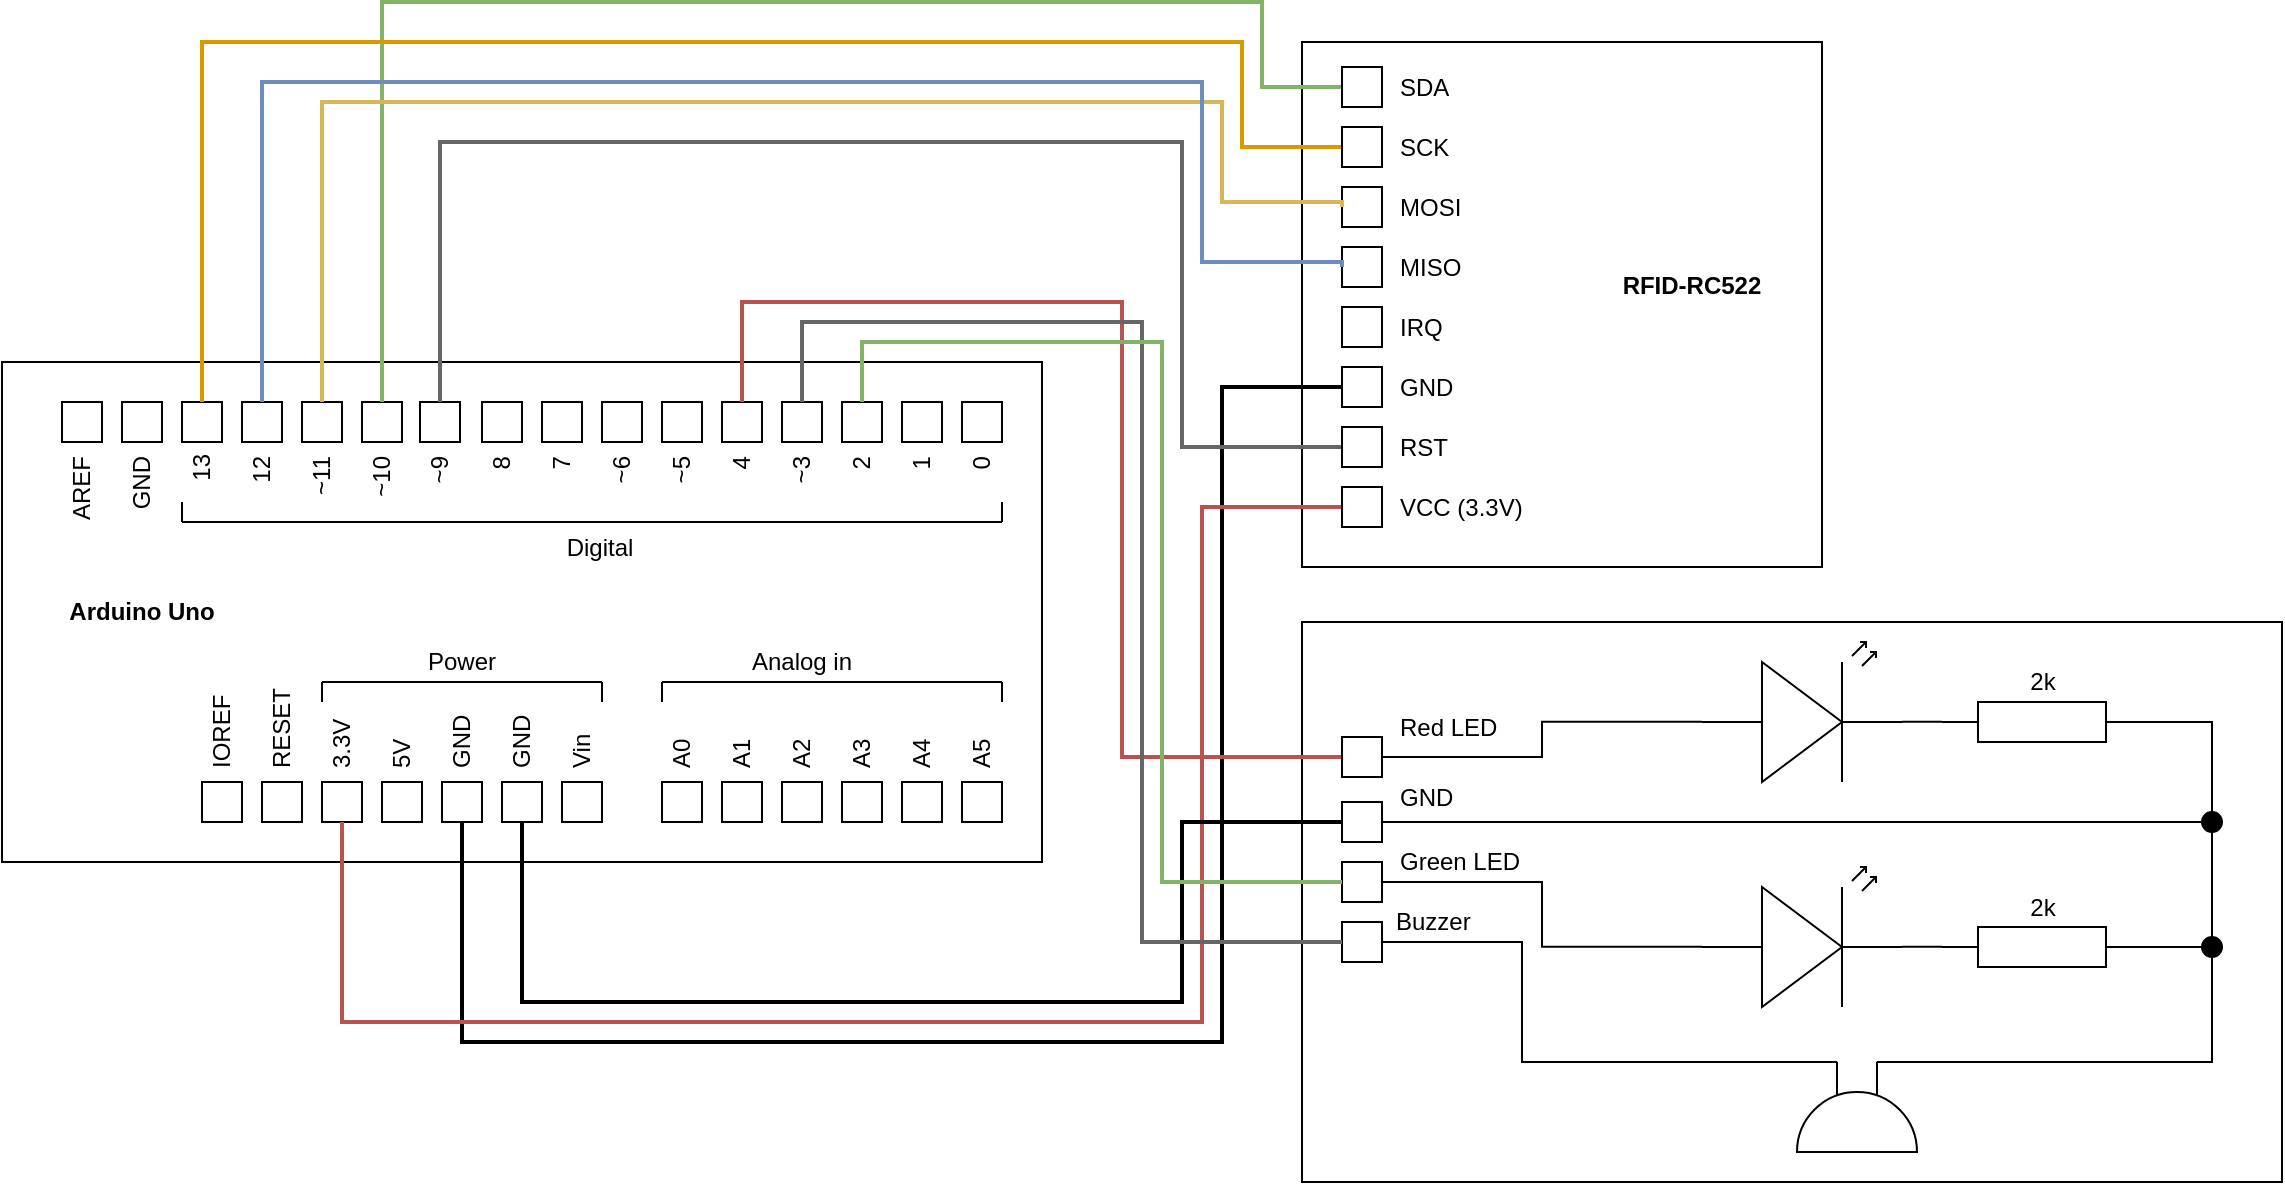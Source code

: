 <mxfile version="22.1.2" type="device">
  <diagram name="Page-1" id="_qJinIQzstOohLwm20Lk">
    <mxGraphModel dx="1085" dy="681" grid="1" gridSize="10" guides="1" tooltips="1" connect="1" arrows="1" fold="1" page="1" pageScale="1" pageWidth="827" pageHeight="1169" math="0" shadow="0">
      <root>
        <mxCell id="0" />
        <mxCell id="1" parent="0" />
        <mxCell id="a83SvOJ-w9ohZkBESW94-158" value="" style="rounded=0;whiteSpace=wrap;html=1;" vertex="1" parent="1">
          <mxGeometry x="760" y="410" width="490" height="280" as="geometry" />
        </mxCell>
        <mxCell id="a83SvOJ-w9ohZkBESW94-147" value="" style="rounded=0;whiteSpace=wrap;html=1;" vertex="1" parent="1">
          <mxGeometry x="760" y="120" width="260" height="262.5" as="geometry" />
        </mxCell>
        <mxCell id="a83SvOJ-w9ohZkBESW94-105" value="" style="rounded=0;whiteSpace=wrap;html=1;" vertex="1" parent="1">
          <mxGeometry x="110" y="280" width="520" height="250" as="geometry" />
        </mxCell>
        <mxCell id="a83SvOJ-w9ohZkBESW94-3" value="" style="whiteSpace=wrap;html=1;aspect=fixed;" vertex="1" parent="1">
          <mxGeometry x="210" y="490" width="20" height="20" as="geometry" />
        </mxCell>
        <mxCell id="a83SvOJ-w9ohZkBESW94-4" value="IOREF" style="text;html=1;strokeColor=none;fillColor=none;align=left;verticalAlign=middle;whiteSpace=wrap;rounded=0;rotation=-90;" vertex="1" parent="1">
          <mxGeometry x="195" y="450" width="50" height="20" as="geometry" />
        </mxCell>
        <mxCell id="a83SvOJ-w9ohZkBESW94-5" value="" style="whiteSpace=wrap;html=1;aspect=fixed;" vertex="1" parent="1">
          <mxGeometry x="240" y="490" width="20" height="20" as="geometry" />
        </mxCell>
        <mxCell id="a83SvOJ-w9ohZkBESW94-6" value="RESET" style="text;html=1;strokeColor=none;fillColor=none;align=left;verticalAlign=middle;whiteSpace=wrap;rounded=0;rotation=-90;" vertex="1" parent="1">
          <mxGeometry x="225" y="450" width="50" height="20" as="geometry" />
        </mxCell>
        <mxCell id="a83SvOJ-w9ohZkBESW94-7" value="" style="whiteSpace=wrap;html=1;aspect=fixed;" vertex="1" parent="1">
          <mxGeometry x="270" y="490" width="20" height="20" as="geometry" />
        </mxCell>
        <mxCell id="a83SvOJ-w9ohZkBESW94-8" value="3.3V" style="text;html=1;strokeColor=none;fillColor=none;align=left;verticalAlign=middle;whiteSpace=wrap;rounded=0;rotation=-90;" vertex="1" parent="1">
          <mxGeometry x="262.5" y="457.5" width="35" height="20" as="geometry" />
        </mxCell>
        <mxCell id="a83SvOJ-w9ohZkBESW94-9" value="" style="whiteSpace=wrap;html=1;aspect=fixed;" vertex="1" parent="1">
          <mxGeometry x="300" y="490" width="20" height="20" as="geometry" />
        </mxCell>
        <mxCell id="a83SvOJ-w9ohZkBESW94-10" value="5V" style="text;html=1;strokeColor=none;fillColor=none;align=left;verticalAlign=middle;whiteSpace=wrap;rounded=0;rotation=-90;" vertex="1" parent="1">
          <mxGeometry x="285" y="450" width="50" height="20" as="geometry" />
        </mxCell>
        <mxCell id="a83SvOJ-w9ohZkBESW94-11" value="" style="whiteSpace=wrap;html=1;aspect=fixed;" vertex="1" parent="1">
          <mxGeometry x="330" y="490" width="20" height="20" as="geometry" />
        </mxCell>
        <mxCell id="a83SvOJ-w9ohZkBESW94-12" value="GND" style="text;html=1;strokeColor=none;fillColor=none;align=left;verticalAlign=middle;whiteSpace=wrap;rounded=0;rotation=-90;" vertex="1" parent="1">
          <mxGeometry x="315" y="450" width="50" height="20" as="geometry" />
        </mxCell>
        <mxCell id="a83SvOJ-w9ohZkBESW94-14" value="GND" style="text;html=1;strokeColor=none;fillColor=none;align=left;verticalAlign=middle;whiteSpace=wrap;rounded=0;rotation=-90;" vertex="1" parent="1">
          <mxGeometry x="345" y="450" width="50" height="20" as="geometry" />
        </mxCell>
        <mxCell id="a83SvOJ-w9ohZkBESW94-15" value="" style="whiteSpace=wrap;html=1;aspect=fixed;" vertex="1" parent="1">
          <mxGeometry x="360" y="490" width="20" height="20" as="geometry" />
        </mxCell>
        <mxCell id="a83SvOJ-w9ohZkBESW94-16" value="" style="whiteSpace=wrap;html=1;aspect=fixed;" vertex="1" parent="1">
          <mxGeometry x="390" y="490" width="20" height="20" as="geometry" />
        </mxCell>
        <mxCell id="a83SvOJ-w9ohZkBESW94-17" value="Vin" style="text;html=1;strokeColor=none;fillColor=none;align=left;verticalAlign=middle;whiteSpace=wrap;rounded=0;rotation=-90;" vertex="1" parent="1">
          <mxGeometry x="387.5" y="462.5" width="25" height="20" as="geometry" />
        </mxCell>
        <mxCell id="a83SvOJ-w9ohZkBESW94-18" value="" style="whiteSpace=wrap;html=1;aspect=fixed;" vertex="1" parent="1">
          <mxGeometry x="440" y="490" width="20" height="20" as="geometry" />
        </mxCell>
        <mxCell id="a83SvOJ-w9ohZkBESW94-19" value="A0" style="text;html=1;strokeColor=none;fillColor=none;align=left;verticalAlign=middle;whiteSpace=wrap;rounded=0;rotation=-90;" vertex="1" parent="1">
          <mxGeometry x="425" y="450" width="50" height="20" as="geometry" />
        </mxCell>
        <mxCell id="a83SvOJ-w9ohZkBESW94-20" value="" style="whiteSpace=wrap;html=1;aspect=fixed;" vertex="1" parent="1">
          <mxGeometry x="470" y="490" width="20" height="20" as="geometry" />
        </mxCell>
        <mxCell id="a83SvOJ-w9ohZkBESW94-21" value="A1" style="text;html=1;strokeColor=none;fillColor=none;align=left;verticalAlign=middle;whiteSpace=wrap;rounded=0;rotation=-90;" vertex="1" parent="1">
          <mxGeometry x="455" y="450" width="50" height="20" as="geometry" />
        </mxCell>
        <mxCell id="a83SvOJ-w9ohZkBESW94-24" value="" style="whiteSpace=wrap;html=1;aspect=fixed;" vertex="1" parent="1">
          <mxGeometry x="500" y="490" width="20" height="20" as="geometry" />
        </mxCell>
        <mxCell id="a83SvOJ-w9ohZkBESW94-25" value="A2" style="text;html=1;strokeColor=none;fillColor=none;align=left;verticalAlign=middle;whiteSpace=wrap;rounded=0;rotation=-90;" vertex="1" parent="1">
          <mxGeometry x="485" y="450" width="50" height="20" as="geometry" />
        </mxCell>
        <mxCell id="a83SvOJ-w9ohZkBESW94-26" value="" style="whiteSpace=wrap;html=1;aspect=fixed;" vertex="1" parent="1">
          <mxGeometry x="530" y="490" width="20" height="20" as="geometry" />
        </mxCell>
        <mxCell id="a83SvOJ-w9ohZkBESW94-27" value="A3" style="text;html=1;strokeColor=none;fillColor=none;align=left;verticalAlign=middle;whiteSpace=wrap;rounded=0;rotation=-90;" vertex="1" parent="1">
          <mxGeometry x="515" y="450" width="50" height="20" as="geometry" />
        </mxCell>
        <mxCell id="a83SvOJ-w9ohZkBESW94-28" value="" style="whiteSpace=wrap;html=1;aspect=fixed;" vertex="1" parent="1">
          <mxGeometry x="560" y="490" width="20" height="20" as="geometry" />
        </mxCell>
        <mxCell id="a83SvOJ-w9ohZkBESW94-30" value="A4" style="text;html=1;strokeColor=none;fillColor=none;align=left;verticalAlign=middle;whiteSpace=wrap;rounded=0;rotation=-90;" vertex="1" parent="1">
          <mxGeometry x="545" y="450" width="50" height="20" as="geometry" />
        </mxCell>
        <mxCell id="a83SvOJ-w9ohZkBESW94-32" value="" style="whiteSpace=wrap;html=1;aspect=fixed;" vertex="1" parent="1">
          <mxGeometry x="590" y="490" width="20" height="20" as="geometry" />
        </mxCell>
        <mxCell id="a83SvOJ-w9ohZkBESW94-33" value="A5" style="text;html=1;strokeColor=none;fillColor=none;align=left;verticalAlign=middle;whiteSpace=wrap;rounded=0;rotation=-90;" vertex="1" parent="1">
          <mxGeometry x="582.5" y="457.5" width="35" height="20" as="geometry" />
        </mxCell>
        <mxCell id="a83SvOJ-w9ohZkBESW94-34" value="" style="whiteSpace=wrap;html=1;aspect=fixed;" vertex="1" parent="1">
          <mxGeometry x="590" y="300" width="20" height="20" as="geometry" />
        </mxCell>
        <mxCell id="a83SvOJ-w9ohZkBESW94-35" value="0" style="text;html=1;strokeColor=none;fillColor=none;align=right;verticalAlign=middle;whiteSpace=wrap;rounded=0;rotation=-90;" vertex="1" parent="1">
          <mxGeometry x="590.63" y="324.38" width="18.75" height="20" as="geometry" />
        </mxCell>
        <mxCell id="a83SvOJ-w9ohZkBESW94-36" value="" style="whiteSpace=wrap;html=1;aspect=fixed;" vertex="1" parent="1">
          <mxGeometry x="560" y="300" width="20" height="20" as="geometry" />
        </mxCell>
        <mxCell id="a83SvOJ-w9ohZkBESW94-37" value="1" style="text;html=1;strokeColor=none;fillColor=none;align=right;verticalAlign=middle;whiteSpace=wrap;rounded=0;rotation=-90;" vertex="1" parent="1">
          <mxGeometry x="552.5" y="332.5" width="35" height="20" as="geometry" />
        </mxCell>
        <mxCell id="a83SvOJ-w9ohZkBESW94-38" value="" style="whiteSpace=wrap;html=1;aspect=fixed;" vertex="1" parent="1">
          <mxGeometry x="530" y="300" width="20" height="20" as="geometry" />
        </mxCell>
        <mxCell id="a83SvOJ-w9ohZkBESW94-40" value="2" style="text;html=1;strokeColor=none;fillColor=none;align=right;verticalAlign=middle;whiteSpace=wrap;rounded=0;rotation=-90;" vertex="1" parent="1">
          <mxGeometry x="515" y="340" width="50" height="20" as="geometry" />
        </mxCell>
        <mxCell id="a83SvOJ-w9ohZkBESW94-41" value="" style="whiteSpace=wrap;html=1;aspect=fixed;" vertex="1" parent="1">
          <mxGeometry x="500" y="300" width="20" height="20" as="geometry" />
        </mxCell>
        <mxCell id="a83SvOJ-w9ohZkBESW94-42" value="~3" style="text;html=1;strokeColor=none;fillColor=none;align=right;verticalAlign=middle;whiteSpace=wrap;rounded=0;rotation=-90;" vertex="1" parent="1">
          <mxGeometry x="485" y="340" width="50" height="20" as="geometry" />
        </mxCell>
        <mxCell id="a83SvOJ-w9ohZkBESW94-43" value="" style="whiteSpace=wrap;html=1;aspect=fixed;" vertex="1" parent="1">
          <mxGeometry x="470" y="300" width="20" height="20" as="geometry" />
        </mxCell>
        <mxCell id="a83SvOJ-w9ohZkBESW94-44" value="4" style="text;html=1;strokeColor=none;fillColor=none;align=right;verticalAlign=middle;whiteSpace=wrap;rounded=0;rotation=-90;" vertex="1" parent="1">
          <mxGeometry x="455" y="340" width="50" height="20" as="geometry" />
        </mxCell>
        <mxCell id="a83SvOJ-w9ohZkBESW94-50" value="" style="whiteSpace=wrap;html=1;aspect=fixed;" vertex="1" parent="1">
          <mxGeometry x="440" y="300" width="20" height="20" as="geometry" />
        </mxCell>
        <mxCell id="a83SvOJ-w9ohZkBESW94-51" value="~5" style="text;html=1;strokeColor=none;fillColor=none;align=right;verticalAlign=middle;whiteSpace=wrap;rounded=0;rotation=-90;" vertex="1" parent="1">
          <mxGeometry x="425" y="340" width="50" height="20" as="geometry" />
        </mxCell>
        <mxCell id="a83SvOJ-w9ohZkBESW94-52" value="" style="whiteSpace=wrap;html=1;aspect=fixed;" vertex="1" parent="1">
          <mxGeometry x="410" y="300" width="20" height="20" as="geometry" />
        </mxCell>
        <mxCell id="a83SvOJ-w9ohZkBESW94-53" value="~6" style="text;html=1;strokeColor=none;fillColor=none;align=right;verticalAlign=middle;whiteSpace=wrap;rounded=0;rotation=-90;" vertex="1" parent="1">
          <mxGeometry x="395" y="340" width="50" height="20" as="geometry" />
        </mxCell>
        <mxCell id="a83SvOJ-w9ohZkBESW94-54" value="" style="whiteSpace=wrap;html=1;aspect=fixed;" vertex="1" parent="1">
          <mxGeometry x="380" y="300" width="20" height="20" as="geometry" />
        </mxCell>
        <mxCell id="a83SvOJ-w9ohZkBESW94-55" value="7" style="text;html=1;strokeColor=none;fillColor=none;align=right;verticalAlign=middle;whiteSpace=wrap;rounded=0;rotation=-90;" vertex="1" parent="1">
          <mxGeometry x="365" y="340" width="50" height="20" as="geometry" />
        </mxCell>
        <mxCell id="a83SvOJ-w9ohZkBESW94-56" value="" style="whiteSpace=wrap;html=1;aspect=fixed;" vertex="1" parent="1">
          <mxGeometry x="350" y="300" width="20" height="20" as="geometry" />
        </mxCell>
        <mxCell id="a83SvOJ-w9ohZkBESW94-57" value="8" style="text;html=1;strokeColor=none;fillColor=none;align=right;verticalAlign=middle;whiteSpace=wrap;rounded=0;rotation=-90;" vertex="1" parent="1">
          <mxGeometry x="335" y="340" width="50" height="20" as="geometry" />
        </mxCell>
        <mxCell id="a83SvOJ-w9ohZkBESW94-58" value="" style="whiteSpace=wrap;html=1;aspect=fixed;" vertex="1" parent="1">
          <mxGeometry x="319" y="300" width="20" height="20" as="geometry" />
        </mxCell>
        <mxCell id="a83SvOJ-w9ohZkBESW94-59" value="~9" style="text;html=1;strokeColor=none;fillColor=none;align=right;verticalAlign=middle;whiteSpace=wrap;rounded=0;rotation=-90;" vertex="1" parent="1">
          <mxGeometry x="304" y="340" width="50" height="20" as="geometry" />
        </mxCell>
        <mxCell id="a83SvOJ-w9ohZkBESW94-85" value="" style="whiteSpace=wrap;html=1;aspect=fixed;" vertex="1" parent="1">
          <mxGeometry x="290" y="300" width="20" height="20" as="geometry" />
        </mxCell>
        <mxCell id="a83SvOJ-w9ohZkBESW94-86" value="~10" style="text;html=1;strokeColor=none;fillColor=none;align=right;verticalAlign=middle;whiteSpace=wrap;rounded=0;rotation=-90;" vertex="1" parent="1">
          <mxGeometry x="275" y="340" width="50" height="20" as="geometry" />
        </mxCell>
        <mxCell id="a83SvOJ-w9ohZkBESW94-87" value="" style="whiteSpace=wrap;html=1;aspect=fixed;" vertex="1" parent="1">
          <mxGeometry x="260" y="300" width="20" height="20" as="geometry" />
        </mxCell>
        <mxCell id="a83SvOJ-w9ohZkBESW94-88" value="~11" style="text;html=1;strokeColor=none;fillColor=none;align=right;verticalAlign=middle;whiteSpace=wrap;rounded=0;rotation=-90;" vertex="1" parent="1">
          <mxGeometry x="245" y="340" width="50" height="20" as="geometry" />
        </mxCell>
        <mxCell id="a83SvOJ-w9ohZkBESW94-89" value="" style="whiteSpace=wrap;html=1;aspect=fixed;" vertex="1" parent="1">
          <mxGeometry x="230" y="300" width="20" height="20" as="geometry" />
        </mxCell>
        <mxCell id="a83SvOJ-w9ohZkBESW94-90" value="12" style="text;html=1;strokeColor=none;fillColor=none;align=right;verticalAlign=middle;whiteSpace=wrap;rounded=0;rotation=-90;" vertex="1" parent="1">
          <mxGeometry x="215" y="340" width="50" height="20" as="geometry" />
        </mxCell>
        <mxCell id="a83SvOJ-w9ohZkBESW94-91" value="" style="whiteSpace=wrap;html=1;aspect=fixed;" vertex="1" parent="1">
          <mxGeometry x="200" y="300" width="20" height="20" as="geometry" />
        </mxCell>
        <mxCell id="a83SvOJ-w9ohZkBESW94-92" value="13" style="text;html=1;strokeColor=none;fillColor=none;align=right;verticalAlign=middle;whiteSpace=wrap;rounded=0;rotation=-90;" vertex="1" parent="1">
          <mxGeometry x="198.75" y="326.25" width="22.5" height="20" as="geometry" />
        </mxCell>
        <mxCell id="a83SvOJ-w9ohZkBESW94-93" value="" style="whiteSpace=wrap;html=1;aspect=fixed;" vertex="1" parent="1">
          <mxGeometry x="170" y="300" width="20" height="20" as="geometry" />
        </mxCell>
        <mxCell id="a83SvOJ-w9ohZkBESW94-94" value="GND" style="text;html=1;strokeColor=none;fillColor=none;align=right;verticalAlign=middle;whiteSpace=wrap;rounded=0;rotation=-90;" vertex="1" parent="1">
          <mxGeometry x="155" y="340" width="50" height="20" as="geometry" />
        </mxCell>
        <mxCell id="a83SvOJ-w9ohZkBESW94-95" value="" style="whiteSpace=wrap;html=1;aspect=fixed;" vertex="1" parent="1">
          <mxGeometry x="140" y="300" width="20" height="20" as="geometry" />
        </mxCell>
        <mxCell id="a83SvOJ-w9ohZkBESW94-96" value="AREF" style="text;html=1;strokeColor=none;fillColor=none;align=right;verticalAlign=middle;whiteSpace=wrap;rounded=0;rotation=-90;" vertex="1" parent="1">
          <mxGeometry x="125" y="340" width="50" height="20" as="geometry" />
        </mxCell>
        <mxCell id="a83SvOJ-w9ohZkBESW94-106" value="&lt;b&gt;Arduino Uno&lt;/b&gt;" style="text;html=1;strokeColor=none;fillColor=none;align=center;verticalAlign=middle;whiteSpace=wrap;rounded=0;" vertex="1" parent="1">
          <mxGeometry x="125" y="390" width="110" height="30" as="geometry" />
        </mxCell>
        <mxCell id="a83SvOJ-w9ohZkBESW94-111" value="Power" style="text;html=1;strokeColor=none;fillColor=none;align=center;verticalAlign=middle;whiteSpace=wrap;rounded=0;" vertex="1" parent="1">
          <mxGeometry x="285" y="422.5" width="110" height="15" as="geometry" />
        </mxCell>
        <mxCell id="a83SvOJ-w9ohZkBESW94-114" value="" style="endArrow=none;html=1;rounded=0;" edge="1" parent="1">
          <mxGeometry width="50" height="50" relative="1" as="geometry">
            <mxPoint x="270" y="450" as="sourcePoint" />
            <mxPoint x="270" y="440" as="targetPoint" />
          </mxGeometry>
        </mxCell>
        <mxCell id="a83SvOJ-w9ohZkBESW94-116" value="" style="endArrow=none;html=1;rounded=0;" edge="1" parent="1">
          <mxGeometry width="50" height="50" relative="1" as="geometry">
            <mxPoint x="410" y="450" as="sourcePoint" />
            <mxPoint x="410" y="440" as="targetPoint" />
          </mxGeometry>
        </mxCell>
        <mxCell id="a83SvOJ-w9ohZkBESW94-117" value="" style="endArrow=none;html=1;rounded=0;" edge="1" parent="1">
          <mxGeometry width="50" height="50" relative="1" as="geometry">
            <mxPoint x="410" y="440" as="sourcePoint" />
            <mxPoint x="270" y="440" as="targetPoint" />
          </mxGeometry>
        </mxCell>
        <mxCell id="a83SvOJ-w9ohZkBESW94-118" value="Analog in" style="text;html=1;strokeColor=none;fillColor=none;align=center;verticalAlign=middle;whiteSpace=wrap;rounded=0;" vertex="1" parent="1">
          <mxGeometry x="455" y="422.5" width="110" height="15" as="geometry" />
        </mxCell>
        <mxCell id="a83SvOJ-w9ohZkBESW94-119" value="" style="endArrow=none;html=1;rounded=0;" edge="1" parent="1">
          <mxGeometry width="50" height="50" relative="1" as="geometry">
            <mxPoint x="440" y="450" as="sourcePoint" />
            <mxPoint x="440" y="440" as="targetPoint" />
          </mxGeometry>
        </mxCell>
        <mxCell id="a83SvOJ-w9ohZkBESW94-120" value="" style="endArrow=none;html=1;rounded=0;" edge="1" parent="1">
          <mxGeometry width="50" height="50" relative="1" as="geometry">
            <mxPoint x="610" y="450" as="sourcePoint" />
            <mxPoint x="610" y="440" as="targetPoint" />
          </mxGeometry>
        </mxCell>
        <mxCell id="a83SvOJ-w9ohZkBESW94-121" value="" style="endArrow=none;html=1;rounded=0;" edge="1" parent="1">
          <mxGeometry width="50" height="50" relative="1" as="geometry">
            <mxPoint x="610" y="440" as="sourcePoint" />
            <mxPoint x="440" y="440" as="targetPoint" />
          </mxGeometry>
        </mxCell>
        <mxCell id="a83SvOJ-w9ohZkBESW94-122" value="" style="endArrow=none;html=1;rounded=0;" edge="1" parent="1">
          <mxGeometry width="50" height="50" relative="1" as="geometry">
            <mxPoint x="610" y="360" as="sourcePoint" />
            <mxPoint x="610" y="350" as="targetPoint" />
          </mxGeometry>
        </mxCell>
        <mxCell id="a83SvOJ-w9ohZkBESW94-123" value="" style="endArrow=none;html=1;rounded=0;" edge="1" parent="1">
          <mxGeometry width="50" height="50" relative="1" as="geometry">
            <mxPoint x="610" y="360" as="sourcePoint" />
            <mxPoint x="200" y="360" as="targetPoint" />
          </mxGeometry>
        </mxCell>
        <mxCell id="a83SvOJ-w9ohZkBESW94-124" value="" style="endArrow=none;html=1;rounded=0;" edge="1" parent="1">
          <mxGeometry width="50" height="50" relative="1" as="geometry">
            <mxPoint x="200" y="360" as="sourcePoint" />
            <mxPoint x="200" y="350" as="targetPoint" />
          </mxGeometry>
        </mxCell>
        <mxCell id="a83SvOJ-w9ohZkBESW94-125" value="Digital" style="text;html=1;strokeColor=none;fillColor=none;align=center;verticalAlign=middle;whiteSpace=wrap;rounded=0;" vertex="1" parent="1">
          <mxGeometry x="354" y="360" width="110" height="25" as="geometry" />
        </mxCell>
        <mxCell id="a83SvOJ-w9ohZkBESW94-170" style="edgeStyle=orthogonalEdgeStyle;rounded=0;orthogonalLoop=1;jettySize=auto;html=1;exitX=0;exitY=0.5;exitDx=0;exitDy=0;entryX=0.5;entryY=0;entryDx=0;entryDy=0;fillColor=#d5e8d4;strokeColor=#82b366;strokeWidth=2;endArrow=none;endFill=0;" edge="1" parent="1" source="a83SvOJ-w9ohZkBESW94-128" target="a83SvOJ-w9ohZkBESW94-85">
          <mxGeometry relative="1" as="geometry">
            <Array as="points">
              <mxPoint x="740" y="143" />
              <mxPoint x="740" y="100" />
              <mxPoint x="300" y="100" />
            </Array>
          </mxGeometry>
        </mxCell>
        <mxCell id="a83SvOJ-w9ohZkBESW94-128" value="" style="whiteSpace=wrap;html=1;aspect=fixed;" vertex="1" parent="1">
          <mxGeometry x="780" y="132.5" width="20" height="20" as="geometry" />
        </mxCell>
        <mxCell id="a83SvOJ-w9ohZkBESW94-129" value="SDA" style="text;html=1;strokeColor=none;fillColor=none;align=left;verticalAlign=middle;whiteSpace=wrap;rounded=0;" vertex="1" parent="1">
          <mxGeometry x="807" y="132.5" width="73" height="20" as="geometry" />
        </mxCell>
        <mxCell id="a83SvOJ-w9ohZkBESW94-169" style="edgeStyle=orthogonalEdgeStyle;rounded=0;orthogonalLoop=1;jettySize=auto;html=1;exitX=0;exitY=0.5;exitDx=0;exitDy=0;entryX=0.5;entryY=0;entryDx=0;entryDy=0;fillColor=#ffe6cc;strokeColor=#d79b00;endArrow=none;endFill=0;strokeWidth=2;" edge="1" parent="1" source="a83SvOJ-w9ohZkBESW94-130" target="a83SvOJ-w9ohZkBESW94-91">
          <mxGeometry relative="1" as="geometry">
            <Array as="points">
              <mxPoint x="730" y="173" />
              <mxPoint x="730" y="120" />
              <mxPoint x="210" y="120" />
            </Array>
          </mxGeometry>
        </mxCell>
        <mxCell id="a83SvOJ-w9ohZkBESW94-130" value="" style="whiteSpace=wrap;html=1;aspect=fixed;" vertex="1" parent="1">
          <mxGeometry x="780" y="162.5" width="20" height="20" as="geometry" />
        </mxCell>
        <mxCell id="a83SvOJ-w9ohZkBESW94-131" value="SCK" style="text;html=1;strokeColor=none;fillColor=none;align=left;verticalAlign=middle;whiteSpace=wrap;rounded=0;" vertex="1" parent="1">
          <mxGeometry x="807" y="162.5" width="73" height="20" as="geometry" />
        </mxCell>
        <mxCell id="a83SvOJ-w9ohZkBESW94-132" value="" style="whiteSpace=wrap;html=1;aspect=fixed;" vertex="1" parent="1">
          <mxGeometry x="780" y="192.5" width="20" height="20" as="geometry" />
        </mxCell>
        <mxCell id="a83SvOJ-w9ohZkBESW94-133" value="MOSI" style="text;html=1;strokeColor=none;fillColor=none;align=left;verticalAlign=middle;whiteSpace=wrap;rounded=0;" vertex="1" parent="1">
          <mxGeometry x="807" y="192.5" width="73" height="20" as="geometry" />
        </mxCell>
        <mxCell id="a83SvOJ-w9ohZkBESW94-168" style="edgeStyle=orthogonalEdgeStyle;rounded=0;orthogonalLoop=1;jettySize=auto;html=1;exitX=0;exitY=0.5;exitDx=0;exitDy=0;entryX=0.5;entryY=0;entryDx=0;entryDy=0;fillColor=#fff2cc;strokeColor=#d6b656;strokeWidth=2;endArrow=none;endFill=0;" edge="1" parent="1" source="a83SvOJ-w9ohZkBESW94-132" target="a83SvOJ-w9ohZkBESW94-87">
          <mxGeometry relative="1" as="geometry">
            <Array as="points">
              <mxPoint x="780" y="200" />
              <mxPoint x="720" y="200" />
              <mxPoint x="720" y="150" />
              <mxPoint x="270" y="150" />
            </Array>
          </mxGeometry>
        </mxCell>
        <mxCell id="a83SvOJ-w9ohZkBESW94-134" value="" style="whiteSpace=wrap;html=1;aspect=fixed;" vertex="1" parent="1">
          <mxGeometry x="780" y="222.5" width="20" height="20" as="geometry" />
        </mxCell>
        <mxCell id="a83SvOJ-w9ohZkBESW94-135" value="MISO" style="text;html=1;strokeColor=none;fillColor=none;align=left;verticalAlign=middle;whiteSpace=wrap;rounded=0;" vertex="1" parent="1">
          <mxGeometry x="807" y="222.5" width="73" height="20" as="geometry" />
        </mxCell>
        <mxCell id="a83SvOJ-w9ohZkBESW94-167" style="edgeStyle=orthogonalEdgeStyle;rounded=0;orthogonalLoop=1;jettySize=auto;html=1;exitX=0;exitY=0.5;exitDx=0;exitDy=0;entryX=0.5;entryY=0;entryDx=0;entryDy=0;fillColor=#dae8fc;strokeColor=#6c8ebf;strokeWidth=2;endArrow=none;endFill=0;" edge="1" parent="1" source="a83SvOJ-w9ohZkBESW94-134" target="a83SvOJ-w9ohZkBESW94-89">
          <mxGeometry relative="1" as="geometry">
            <Array as="points">
              <mxPoint x="780" y="230" />
              <mxPoint x="710" y="230" />
              <mxPoint x="710" y="140" />
              <mxPoint x="240" y="140" />
            </Array>
          </mxGeometry>
        </mxCell>
        <mxCell id="a83SvOJ-w9ohZkBESW94-136" value="" style="whiteSpace=wrap;html=1;aspect=fixed;" vertex="1" parent="1">
          <mxGeometry x="780" y="252.5" width="20" height="20" as="geometry" />
        </mxCell>
        <mxCell id="a83SvOJ-w9ohZkBESW94-137" value="IRQ" style="text;html=1;strokeColor=none;fillColor=none;align=left;verticalAlign=middle;whiteSpace=wrap;rounded=0;" vertex="1" parent="1">
          <mxGeometry x="807" y="252.5" width="73" height="20" as="geometry" />
        </mxCell>
        <mxCell id="a83SvOJ-w9ohZkBESW94-166" style="edgeStyle=orthogonalEdgeStyle;rounded=0;orthogonalLoop=1;jettySize=auto;html=1;exitX=0;exitY=0.5;exitDx=0;exitDy=0;entryX=0.5;entryY=1;entryDx=0;entryDy=0;strokeWidth=2;endArrow=none;endFill=0;" edge="1" parent="1" source="a83SvOJ-w9ohZkBESW94-140" target="a83SvOJ-w9ohZkBESW94-11">
          <mxGeometry relative="1" as="geometry">
            <Array as="points">
              <mxPoint x="720" y="293" />
              <mxPoint x="720" y="620" />
              <mxPoint x="340" y="620" />
            </Array>
          </mxGeometry>
        </mxCell>
        <mxCell id="a83SvOJ-w9ohZkBESW94-140" value="" style="whiteSpace=wrap;html=1;aspect=fixed;" vertex="1" parent="1">
          <mxGeometry x="780" y="282.5" width="20" height="20" as="geometry" />
        </mxCell>
        <mxCell id="a83SvOJ-w9ohZkBESW94-165" style="edgeStyle=orthogonalEdgeStyle;rounded=0;orthogonalLoop=1;jettySize=auto;html=1;exitX=0;exitY=0.5;exitDx=0;exitDy=0;entryX=0.5;entryY=0;entryDx=0;entryDy=0;strokeWidth=2;fillColor=#f5f5f5;strokeColor=#666666;endArrow=none;endFill=0;" edge="1" parent="1" source="a83SvOJ-w9ohZkBESW94-141" target="a83SvOJ-w9ohZkBESW94-58">
          <mxGeometry relative="1" as="geometry">
            <Array as="points">
              <mxPoint x="700" y="323" />
              <mxPoint x="700" y="170" />
              <mxPoint x="329" y="170" />
            </Array>
          </mxGeometry>
        </mxCell>
        <mxCell id="a83SvOJ-w9ohZkBESW94-141" value="" style="whiteSpace=wrap;html=1;aspect=fixed;" vertex="1" parent="1">
          <mxGeometry x="780" y="312.5" width="20" height="20" as="geometry" />
        </mxCell>
        <mxCell id="a83SvOJ-w9ohZkBESW94-164" style="edgeStyle=orthogonalEdgeStyle;rounded=0;orthogonalLoop=1;jettySize=auto;html=1;exitX=0;exitY=0.5;exitDx=0;exitDy=0;entryX=0.5;entryY=1;entryDx=0;entryDy=0;fillColor=#f8cecc;strokeColor=#b85450;strokeWidth=2;endArrow=none;endFill=0;" edge="1" parent="1" source="a83SvOJ-w9ohZkBESW94-142" target="a83SvOJ-w9ohZkBESW94-7">
          <mxGeometry relative="1" as="geometry">
            <Array as="points">
              <mxPoint x="710" y="353" />
              <mxPoint x="710" y="610" />
              <mxPoint x="280" y="610" />
            </Array>
          </mxGeometry>
        </mxCell>
        <mxCell id="a83SvOJ-w9ohZkBESW94-142" value="" style="whiteSpace=wrap;html=1;aspect=fixed;" vertex="1" parent="1">
          <mxGeometry x="780" y="342.5" width="20" height="20" as="geometry" />
        </mxCell>
        <mxCell id="a83SvOJ-w9ohZkBESW94-143" value="GND" style="text;html=1;strokeColor=none;fillColor=none;align=left;verticalAlign=middle;whiteSpace=wrap;rounded=0;" vertex="1" parent="1">
          <mxGeometry x="807" y="282.5" width="73" height="20" as="geometry" />
        </mxCell>
        <mxCell id="a83SvOJ-w9ohZkBESW94-144" value="RST" style="text;html=1;strokeColor=none;fillColor=none;align=left;verticalAlign=middle;whiteSpace=wrap;rounded=0;" vertex="1" parent="1">
          <mxGeometry x="807" y="312.5" width="73" height="20" as="geometry" />
        </mxCell>
        <mxCell id="a83SvOJ-w9ohZkBESW94-145" value="VCC (3.3V)" style="text;html=1;strokeColor=none;fillColor=none;align=left;verticalAlign=middle;whiteSpace=wrap;rounded=0;" vertex="1" parent="1">
          <mxGeometry x="807" y="342.5" width="73" height="20" as="geometry" />
        </mxCell>
        <mxCell id="a83SvOJ-w9ohZkBESW94-148" value="&lt;b&gt;RFID-RC522&lt;/b&gt;" style="text;html=1;strokeColor=none;fillColor=none;align=center;verticalAlign=middle;whiteSpace=wrap;rounded=0;" vertex="1" parent="1">
          <mxGeometry x="900" y="226.88" width="110" height="30" as="geometry" />
        </mxCell>
        <mxCell id="a83SvOJ-w9ohZkBESW94-159" style="edgeStyle=orthogonalEdgeStyle;rounded=0;orthogonalLoop=1;jettySize=auto;html=1;exitX=0;exitY=0.5;exitDx=0;exitDy=0;entryX=0.5;entryY=0;entryDx=0;entryDy=0;endArrow=none;endFill=0;fillColor=#f8cecc;strokeColor=#b85450;strokeWidth=2;" edge="1" parent="1" source="a83SvOJ-w9ohZkBESW94-149" target="a83SvOJ-w9ohZkBESW94-43">
          <mxGeometry relative="1" as="geometry">
            <Array as="points">
              <mxPoint x="670" y="477" />
              <mxPoint x="670" y="250" />
              <mxPoint x="480" y="250" />
            </Array>
          </mxGeometry>
        </mxCell>
        <mxCell id="a83SvOJ-w9ohZkBESW94-149" value="" style="whiteSpace=wrap;html=1;aspect=fixed;" vertex="1" parent="1">
          <mxGeometry x="780" y="467.5" width="20" height="20" as="geometry" />
        </mxCell>
        <mxCell id="a83SvOJ-w9ohZkBESW94-150" value="Red LED" style="text;html=1;strokeColor=none;fillColor=none;align=left;verticalAlign=middle;whiteSpace=wrap;rounded=0;" vertex="1" parent="1">
          <mxGeometry x="807" y="452.5" width="73" height="20" as="geometry" />
        </mxCell>
        <mxCell id="a83SvOJ-w9ohZkBESW94-163" style="edgeStyle=orthogonalEdgeStyle;rounded=0;orthogonalLoop=1;jettySize=auto;html=1;exitX=0;exitY=0.5;exitDx=0;exitDy=0;entryX=0.5;entryY=1;entryDx=0;entryDy=0;strokeWidth=2;endArrow=none;endFill=0;" edge="1" parent="1" source="a83SvOJ-w9ohZkBESW94-151" target="a83SvOJ-w9ohZkBESW94-15">
          <mxGeometry relative="1" as="geometry">
            <Array as="points">
              <mxPoint x="700" y="510" />
              <mxPoint x="700" y="600" />
              <mxPoint x="370" y="600" />
            </Array>
          </mxGeometry>
        </mxCell>
        <mxCell id="a83SvOJ-w9ohZkBESW94-151" value="" style="whiteSpace=wrap;html=1;aspect=fixed;" vertex="1" parent="1">
          <mxGeometry x="780" y="500" width="20" height="20" as="geometry" />
        </mxCell>
        <mxCell id="a83SvOJ-w9ohZkBESW94-152" value="GND" style="text;html=1;strokeColor=none;fillColor=none;align=left;verticalAlign=middle;whiteSpace=wrap;rounded=0;" vertex="1" parent="1">
          <mxGeometry x="807" y="487.5" width="73" height="20" as="geometry" />
        </mxCell>
        <mxCell id="a83SvOJ-w9ohZkBESW94-153" value="" style="whiteSpace=wrap;html=1;aspect=fixed;" vertex="1" parent="1">
          <mxGeometry x="780" y="530" width="20" height="20" as="geometry" />
        </mxCell>
        <mxCell id="a83SvOJ-w9ohZkBESW94-155" value="Green LED" style="text;html=1;strokeColor=none;fillColor=none;align=left;verticalAlign=middle;whiteSpace=wrap;rounded=0;" vertex="1" parent="1">
          <mxGeometry x="807" y="520" width="73" height="20" as="geometry" />
        </mxCell>
        <mxCell id="a83SvOJ-w9ohZkBESW94-156" value="" style="whiteSpace=wrap;html=1;aspect=fixed;" vertex="1" parent="1">
          <mxGeometry x="780" y="560" width="20" height="20" as="geometry" />
        </mxCell>
        <mxCell id="a83SvOJ-w9ohZkBESW94-160" style="edgeStyle=orthogonalEdgeStyle;rounded=0;orthogonalLoop=1;jettySize=auto;html=1;exitX=0;exitY=0.5;exitDx=0;exitDy=0;entryX=0.5;entryY=0;entryDx=0;entryDy=0;endArrow=none;endFill=0;fillColor=#f5f5f5;strokeColor=#666666;strokeWidth=2;" edge="1" parent="1" source="a83SvOJ-w9ohZkBESW94-156" target="a83SvOJ-w9ohZkBESW94-41">
          <mxGeometry relative="1" as="geometry">
            <mxPoint x="790" y="458" as="sourcePoint" />
            <mxPoint x="490" y="310" as="targetPoint" />
            <Array as="points">
              <mxPoint x="680" y="570" />
              <mxPoint x="680" y="260" />
              <mxPoint x="510" y="260" />
            </Array>
          </mxGeometry>
        </mxCell>
        <mxCell id="a83SvOJ-w9ohZkBESW94-161" style="edgeStyle=orthogonalEdgeStyle;rounded=0;orthogonalLoop=1;jettySize=auto;html=1;exitX=0;exitY=0.5;exitDx=0;exitDy=0;entryX=0.5;entryY=0;entryDx=0;entryDy=0;endArrow=none;endFill=0;fillColor=#d5e8d4;strokeColor=#82b366;strokeWidth=2;" edge="1" parent="1" source="a83SvOJ-w9ohZkBESW94-153" target="a83SvOJ-w9ohZkBESW94-38">
          <mxGeometry relative="1" as="geometry">
            <mxPoint x="790" y="458" as="sourcePoint" />
            <mxPoint x="490" y="310" as="targetPoint" />
            <Array as="points">
              <mxPoint x="690" y="540" />
              <mxPoint x="690" y="270" />
              <mxPoint x="540" y="270" />
            </Array>
          </mxGeometry>
        </mxCell>
        <mxCell id="a83SvOJ-w9ohZkBESW94-190" style="edgeStyle=orthogonalEdgeStyle;rounded=0;orthogonalLoop=1;jettySize=auto;html=1;exitX=1;exitY=0.5;exitDx=0;exitDy=0;exitPerimeter=0;entryX=0.5;entryY=0;entryDx=0;entryDy=0;endArrow=none;endFill=0;" edge="1" parent="1" source="a83SvOJ-w9ohZkBESW94-175" target="a83SvOJ-w9ohZkBESW94-188">
          <mxGeometry relative="1" as="geometry" />
        </mxCell>
        <mxCell id="a83SvOJ-w9ohZkBESW94-175" value="" style="pointerEvents=1;verticalLabelPosition=bottom;shadow=0;dashed=0;align=center;html=1;verticalAlign=top;shape=mxgraph.electrical.resistors.resistor_1;" vertex="1" parent="1">
          <mxGeometry x="1080" y="450" width="100" height="20" as="geometry" />
        </mxCell>
        <mxCell id="a83SvOJ-w9ohZkBESW94-178" style="edgeStyle=orthogonalEdgeStyle;rounded=0;orthogonalLoop=1;jettySize=auto;html=1;exitX=0;exitY=0.57;exitDx=0;exitDy=0;exitPerimeter=0;endArrow=none;endFill=0;" edge="1" parent="1" source="a83SvOJ-w9ohZkBESW94-176" target="a83SvOJ-w9ohZkBESW94-149">
          <mxGeometry relative="1" as="geometry" />
        </mxCell>
        <mxCell id="a83SvOJ-w9ohZkBESW94-176" value="" style="verticalLabelPosition=bottom;shadow=0;dashed=0;align=center;html=1;verticalAlign=top;shape=mxgraph.electrical.opto_electronics.led_2;pointerEvents=1;" vertex="1" parent="1">
          <mxGeometry x="960" y="420" width="100" height="70" as="geometry" />
        </mxCell>
        <mxCell id="a83SvOJ-w9ohZkBESW94-177" style="edgeStyle=orthogonalEdgeStyle;rounded=0;orthogonalLoop=1;jettySize=auto;html=1;exitX=1;exitY=0.57;exitDx=0;exitDy=0;exitPerimeter=0;entryX=0;entryY=0.5;entryDx=0;entryDy=0;entryPerimeter=0;endArrow=none;endFill=0;" edge="1" parent="1" source="a83SvOJ-w9ohZkBESW94-176" target="a83SvOJ-w9ohZkBESW94-175">
          <mxGeometry relative="1" as="geometry" />
        </mxCell>
        <mxCell id="a83SvOJ-w9ohZkBESW94-180" value="2k" style="text;html=1;strokeColor=none;fillColor=none;align=center;verticalAlign=middle;whiteSpace=wrap;rounded=0;" vertex="1" parent="1">
          <mxGeometry x="1093.5" y="430" width="73" height="20" as="geometry" />
        </mxCell>
        <mxCell id="a83SvOJ-w9ohZkBESW94-186" style="edgeStyle=orthogonalEdgeStyle;rounded=0;orthogonalLoop=1;jettySize=auto;html=1;exitX=1;exitY=0.5;exitDx=0;exitDy=0;exitPerimeter=0;endArrow=none;endFill=0;entryX=0;entryY=0.5;entryDx=0;entryDy=0;" edge="1" parent="1" source="a83SvOJ-w9ohZkBESW94-181" target="a83SvOJ-w9ohZkBESW94-194">
          <mxGeometry relative="1" as="geometry">
            <mxPoint x="1200" y="512.5" as="targetPoint" />
          </mxGeometry>
        </mxCell>
        <mxCell id="a83SvOJ-w9ohZkBESW94-181" value="" style="pointerEvents=1;verticalLabelPosition=bottom;shadow=0;dashed=0;align=center;html=1;verticalAlign=top;shape=mxgraph.electrical.resistors.resistor_1;" vertex="1" parent="1">
          <mxGeometry x="1080" y="562.5" width="100" height="20" as="geometry" />
        </mxCell>
        <mxCell id="a83SvOJ-w9ohZkBESW94-182" value="" style="verticalLabelPosition=bottom;shadow=0;dashed=0;align=center;html=1;verticalAlign=top;shape=mxgraph.electrical.opto_electronics.led_2;pointerEvents=1;" vertex="1" parent="1">
          <mxGeometry x="960" y="532.5" width="100" height="70" as="geometry" />
        </mxCell>
        <mxCell id="a83SvOJ-w9ohZkBESW94-183" style="edgeStyle=orthogonalEdgeStyle;rounded=0;orthogonalLoop=1;jettySize=auto;html=1;exitX=1;exitY=0.57;exitDx=0;exitDy=0;exitPerimeter=0;entryX=0;entryY=0.5;entryDx=0;entryDy=0;entryPerimeter=0;endArrow=none;endFill=0;" edge="1" parent="1" source="a83SvOJ-w9ohZkBESW94-182" target="a83SvOJ-w9ohZkBESW94-181">
          <mxGeometry relative="1" as="geometry" />
        </mxCell>
        <mxCell id="a83SvOJ-w9ohZkBESW94-184" value="2k" style="text;html=1;strokeColor=none;fillColor=none;align=center;verticalAlign=middle;whiteSpace=wrap;rounded=0;" vertex="1" parent="1">
          <mxGeometry x="1093.5" y="542.5" width="73" height="20" as="geometry" />
        </mxCell>
        <mxCell id="a83SvOJ-w9ohZkBESW94-185" style="edgeStyle=orthogonalEdgeStyle;rounded=0;orthogonalLoop=1;jettySize=auto;html=1;exitX=1;exitY=0.5;exitDx=0;exitDy=0;entryX=0;entryY=0.57;entryDx=0;entryDy=0;entryPerimeter=0;endArrow=none;endFill=0;" edge="1" parent="1" source="a83SvOJ-w9ohZkBESW94-153" target="a83SvOJ-w9ohZkBESW94-182">
          <mxGeometry relative="1" as="geometry" />
        </mxCell>
        <mxCell id="a83SvOJ-w9ohZkBESW94-191" style="edgeStyle=orthogonalEdgeStyle;rounded=0;orthogonalLoop=1;jettySize=auto;html=1;exitX=0;exitY=0.5;exitDx=0;exitDy=0;entryX=1;entryY=0.5;entryDx=0;entryDy=0;endArrow=none;endFill=0;" edge="1" parent="1" source="a83SvOJ-w9ohZkBESW94-188" target="a83SvOJ-w9ohZkBESW94-151">
          <mxGeometry relative="1" as="geometry" />
        </mxCell>
        <mxCell id="a83SvOJ-w9ohZkBESW94-188" value="" style="ellipse;whiteSpace=wrap;html=1;aspect=fixed;fillColor=#000000;" vertex="1" parent="1">
          <mxGeometry x="1210" y="505" width="10" height="10" as="geometry" />
        </mxCell>
        <mxCell id="a83SvOJ-w9ohZkBESW94-195" style="edgeStyle=orthogonalEdgeStyle;rounded=0;orthogonalLoop=1;jettySize=auto;html=1;exitX=1;exitY=0.665;exitDx=0;exitDy=0;exitPerimeter=0;entryX=0.5;entryY=1;entryDx=0;entryDy=0;endArrow=none;endFill=0;" edge="1" parent="1" source="a83SvOJ-w9ohZkBESW94-192" target="a83SvOJ-w9ohZkBESW94-194">
          <mxGeometry relative="1" as="geometry">
            <Array as="points">
              <mxPoint x="1215" y="630" />
            </Array>
          </mxGeometry>
        </mxCell>
        <mxCell id="a83SvOJ-w9ohZkBESW94-192" value="" style="pointerEvents=1;verticalLabelPosition=bottom;shadow=0;dashed=0;align=center;html=1;verticalAlign=top;shape=mxgraph.electrical.electro-mechanical.buzzer;rotation=-90;" vertex="1" parent="1">
          <mxGeometry x="1015" y="622.5" width="45" height="60" as="geometry" />
        </mxCell>
        <mxCell id="a83SvOJ-w9ohZkBESW94-193" style="edgeStyle=orthogonalEdgeStyle;rounded=0;orthogonalLoop=1;jettySize=auto;html=1;exitX=1;exitY=0.5;exitDx=0;exitDy=0;entryX=1;entryY=0.335;entryDx=0;entryDy=0;entryPerimeter=0;endArrow=none;endFill=0;" edge="1" parent="1" source="a83SvOJ-w9ohZkBESW94-156" target="a83SvOJ-w9ohZkBESW94-192">
          <mxGeometry relative="1" as="geometry">
            <Array as="points">
              <mxPoint x="870" y="570" />
              <mxPoint x="870" y="630" />
            </Array>
          </mxGeometry>
        </mxCell>
        <mxCell id="a83SvOJ-w9ohZkBESW94-196" style="edgeStyle=orthogonalEdgeStyle;rounded=0;orthogonalLoop=1;jettySize=auto;html=1;exitX=0.5;exitY=0;exitDx=0;exitDy=0;entryX=0.5;entryY=1;entryDx=0;entryDy=0;endArrow=none;endFill=0;" edge="1" parent="1" source="a83SvOJ-w9ohZkBESW94-194" target="a83SvOJ-w9ohZkBESW94-188">
          <mxGeometry relative="1" as="geometry" />
        </mxCell>
        <mxCell id="a83SvOJ-w9ohZkBESW94-194" value="" style="ellipse;whiteSpace=wrap;html=1;aspect=fixed;fillColor=#000000;" vertex="1" parent="1">
          <mxGeometry x="1210" y="567.5" width="10" height="10" as="geometry" />
        </mxCell>
        <mxCell id="a83SvOJ-w9ohZkBESW94-157" value="Buzzer" style="text;html=1;strokeColor=none;fillColor=none;align=left;verticalAlign=middle;whiteSpace=wrap;rounded=0;" vertex="1" parent="1">
          <mxGeometry x="805" y="550" width="73" height="20" as="geometry" />
        </mxCell>
      </root>
    </mxGraphModel>
  </diagram>
</mxfile>
